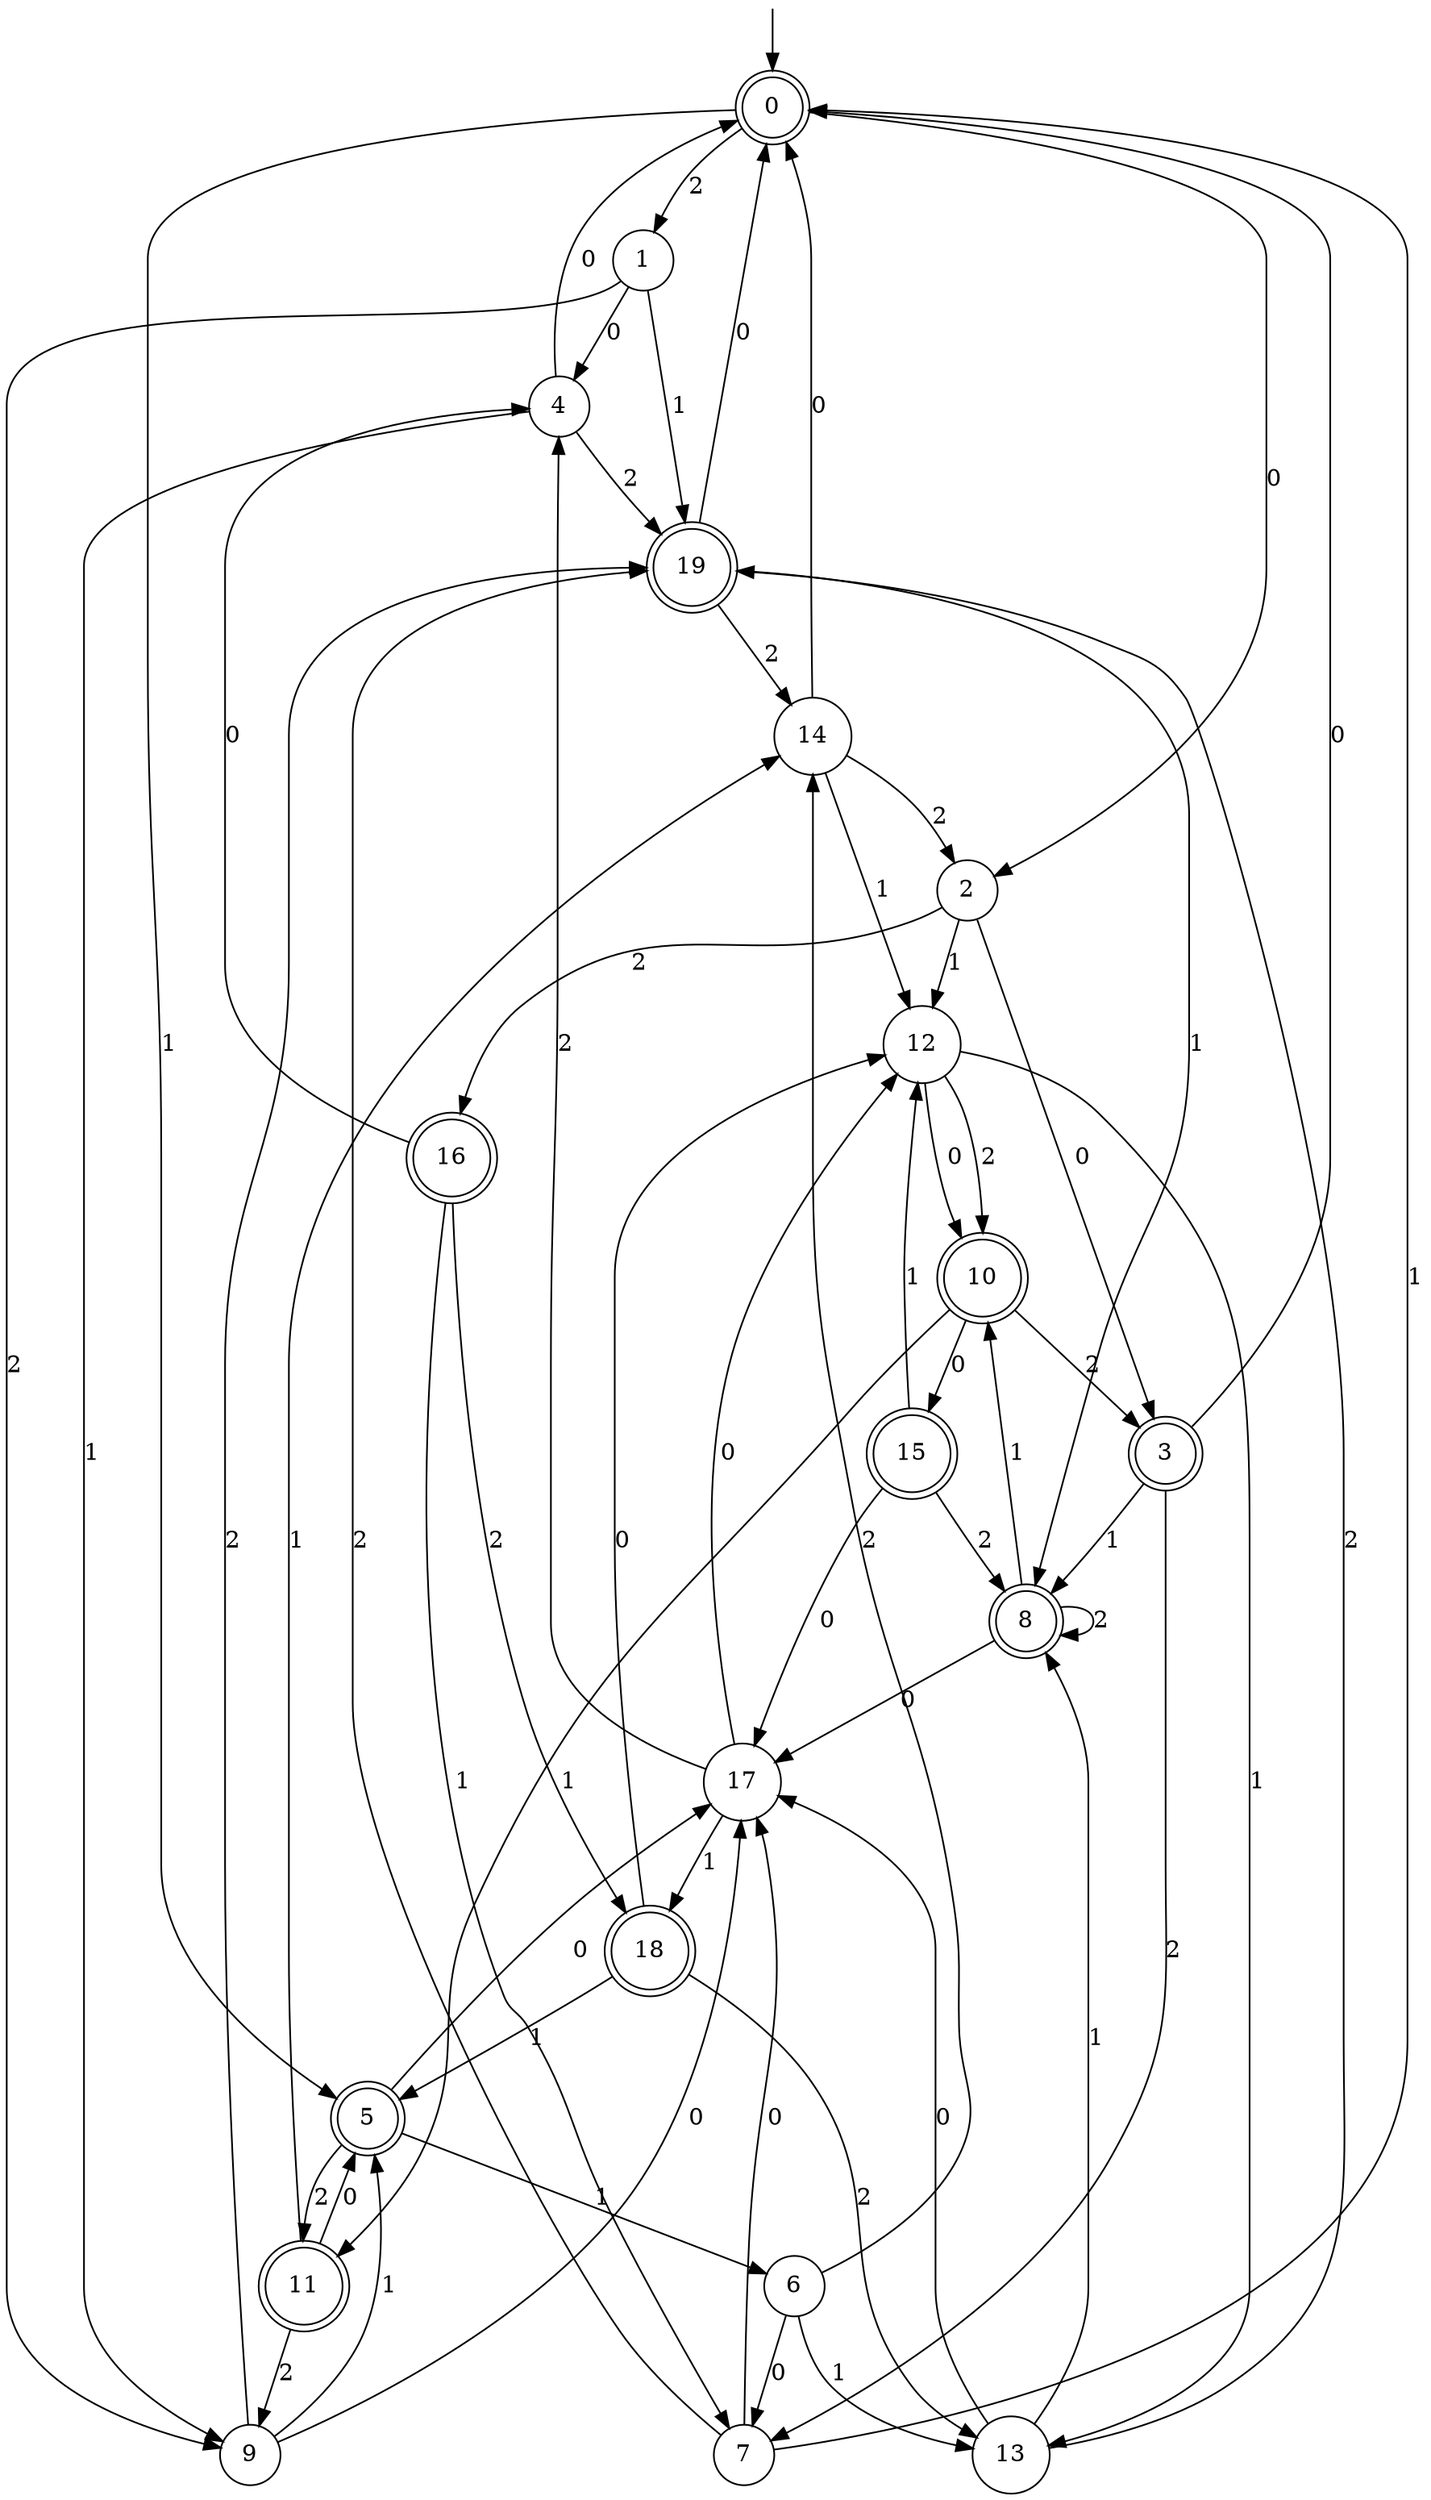digraph g {

	s0 [shape="doublecircle" label="0"];
	s1 [shape="circle" label="1"];
	s2 [shape="circle" label="2"];
	s3 [shape="doublecircle" label="3"];
	s4 [shape="circle" label="4"];
	s5 [shape="doublecircle" label="5"];
	s6 [shape="circle" label="6"];
	s7 [shape="circle" label="7"];
	s8 [shape="doublecircle" label="8"];
	s9 [shape="circle" label="9"];
	s10 [shape="doublecircle" label="10"];
	s11 [shape="doublecircle" label="11"];
	s12 [shape="circle" label="12"];
	s13 [shape="circle" label="13"];
	s14 [shape="circle" label="14"];
	s15 [shape="doublecircle" label="15"];
	s16 [shape="doublecircle" label="16"];
	s17 [shape="circle" label="17"];
	s18 [shape="doublecircle" label="18"];
	s19 [shape="doublecircle" label="19"];
	s0 -> s2 [label="0"];
	s0 -> s5 [label="1"];
	s0 -> s1 [label="2"];
	s1 -> s4 [label="0"];
	s1 -> s19 [label="1"];
	s1 -> s9 [label="2"];
	s2 -> s3 [label="0"];
	s2 -> s12 [label="1"];
	s2 -> s16 [label="2"];
	s3 -> s0 [label="0"];
	s3 -> s8 [label="1"];
	s3 -> s7 [label="2"];
	s4 -> s0 [label="0"];
	s4 -> s9 [label="1"];
	s4 -> s19 [label="2"];
	s5 -> s17 [label="0"];
	s5 -> s6 [label="1"];
	s5 -> s11 [label="2"];
	s6 -> s7 [label="0"];
	s6 -> s13 [label="1"];
	s6 -> s14 [label="2"];
	s7 -> s17 [label="0"];
	s7 -> s0 [label="1"];
	s7 -> s19 [label="2"];
	s8 -> s17 [label="0"];
	s8 -> s10 [label="1"];
	s8 -> s8 [label="2"];
	s9 -> s17 [label="0"];
	s9 -> s5 [label="1"];
	s9 -> s19 [label="2"];
	s10 -> s15 [label="0"];
	s10 -> s11 [label="1"];
	s10 -> s3 [label="2"];
	s11 -> s5 [label="0"];
	s11 -> s14 [label="1"];
	s11 -> s9 [label="2"];
	s12 -> s10 [label="0"];
	s12 -> s13 [label="1"];
	s12 -> s10 [label="2"];
	s13 -> s17 [label="0"];
	s13 -> s8 [label="1"];
	s13 -> s19 [label="2"];
	s14 -> s0 [label="0"];
	s14 -> s12 [label="1"];
	s14 -> s2 [label="2"];
	s15 -> s17 [label="0"];
	s15 -> s12 [label="1"];
	s15 -> s8 [label="2"];
	s16 -> s4 [label="0"];
	s16 -> s7 [label="1"];
	s16 -> s18 [label="2"];
	s17 -> s12 [label="0"];
	s17 -> s18 [label="1"];
	s17 -> s4 [label="2"];
	s18 -> s12 [label="0"];
	s18 -> s5 [label="1"];
	s18 -> s13 [label="2"];
	s19 -> s0 [label="0"];
	s19 -> s8 [label="1"];
	s19 -> s14 [label="2"];

__start0 [label="" shape="none" width="0" height="0"];
__start0 -> s0;

}
